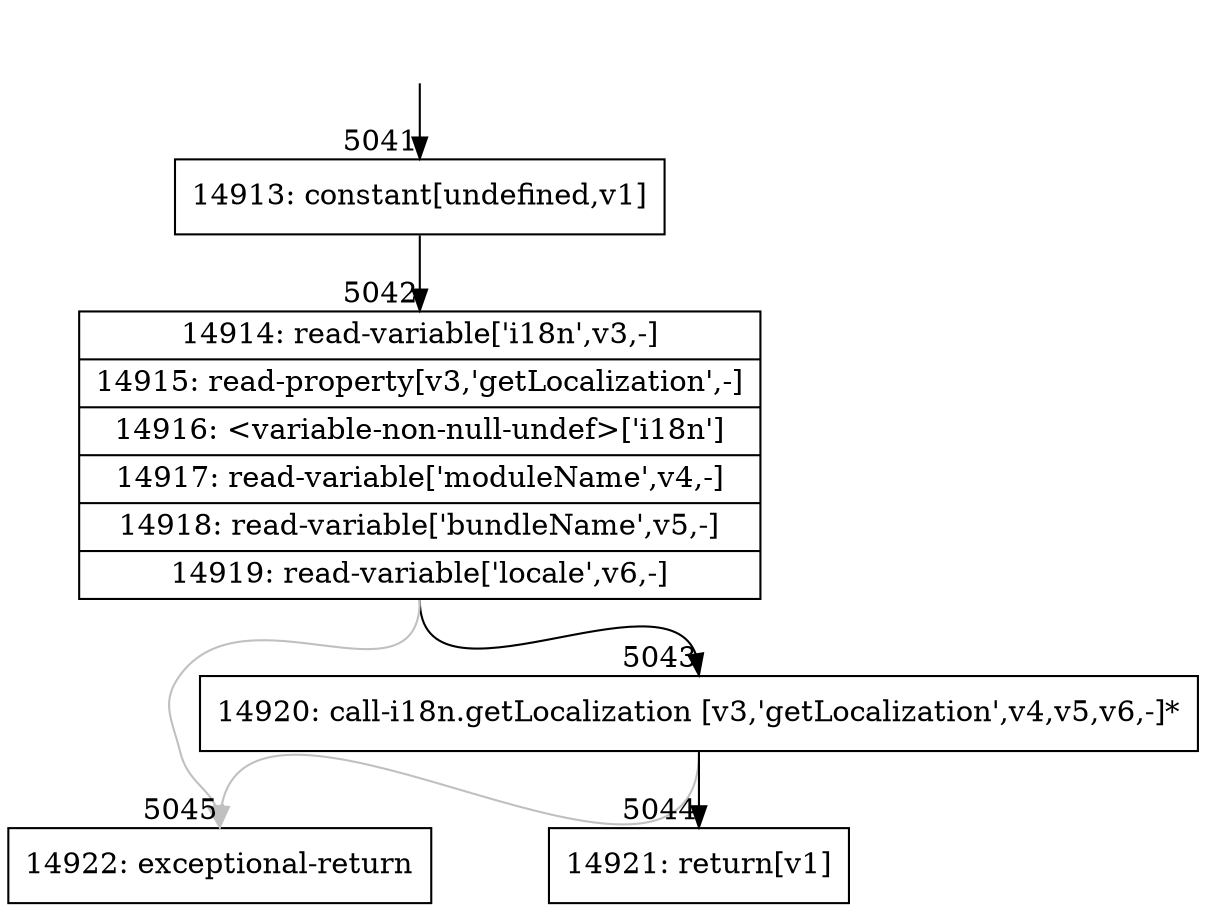 digraph {
rankdir="TD"
BB_entry361[shape=none,label=""];
BB_entry361 -> BB5041 [tailport=s, headport=n, headlabel="    5041"]
BB5041 [shape=record label="{14913: constant[undefined,v1]}" ] 
BB5041 -> BB5042 [tailport=s, headport=n, headlabel="      5042"]
BB5042 [shape=record label="{14914: read-variable['i18n',v3,-]|14915: read-property[v3,'getLocalization',-]|14916: \<variable-non-null-undef\>['i18n']|14917: read-variable['moduleName',v4,-]|14918: read-variable['bundleName',v5,-]|14919: read-variable['locale',v6,-]}" ] 
BB5042 -> BB5043 [tailport=s, headport=n, headlabel="      5043"]
BB5042 -> BB5045 [tailport=s, headport=n, color=gray, headlabel="      5045"]
BB5043 [shape=record label="{14920: call-i18n.getLocalization [v3,'getLocalization',v4,v5,v6,-]*}" ] 
BB5043 -> BB5044 [tailport=s, headport=n, headlabel="      5044"]
BB5043 -> BB5045 [tailport=s, headport=n, color=gray]
BB5044 [shape=record label="{14921: return[v1]}" ] 
BB5045 [shape=record label="{14922: exceptional-return}" ] 
//#$~ 7005
}
